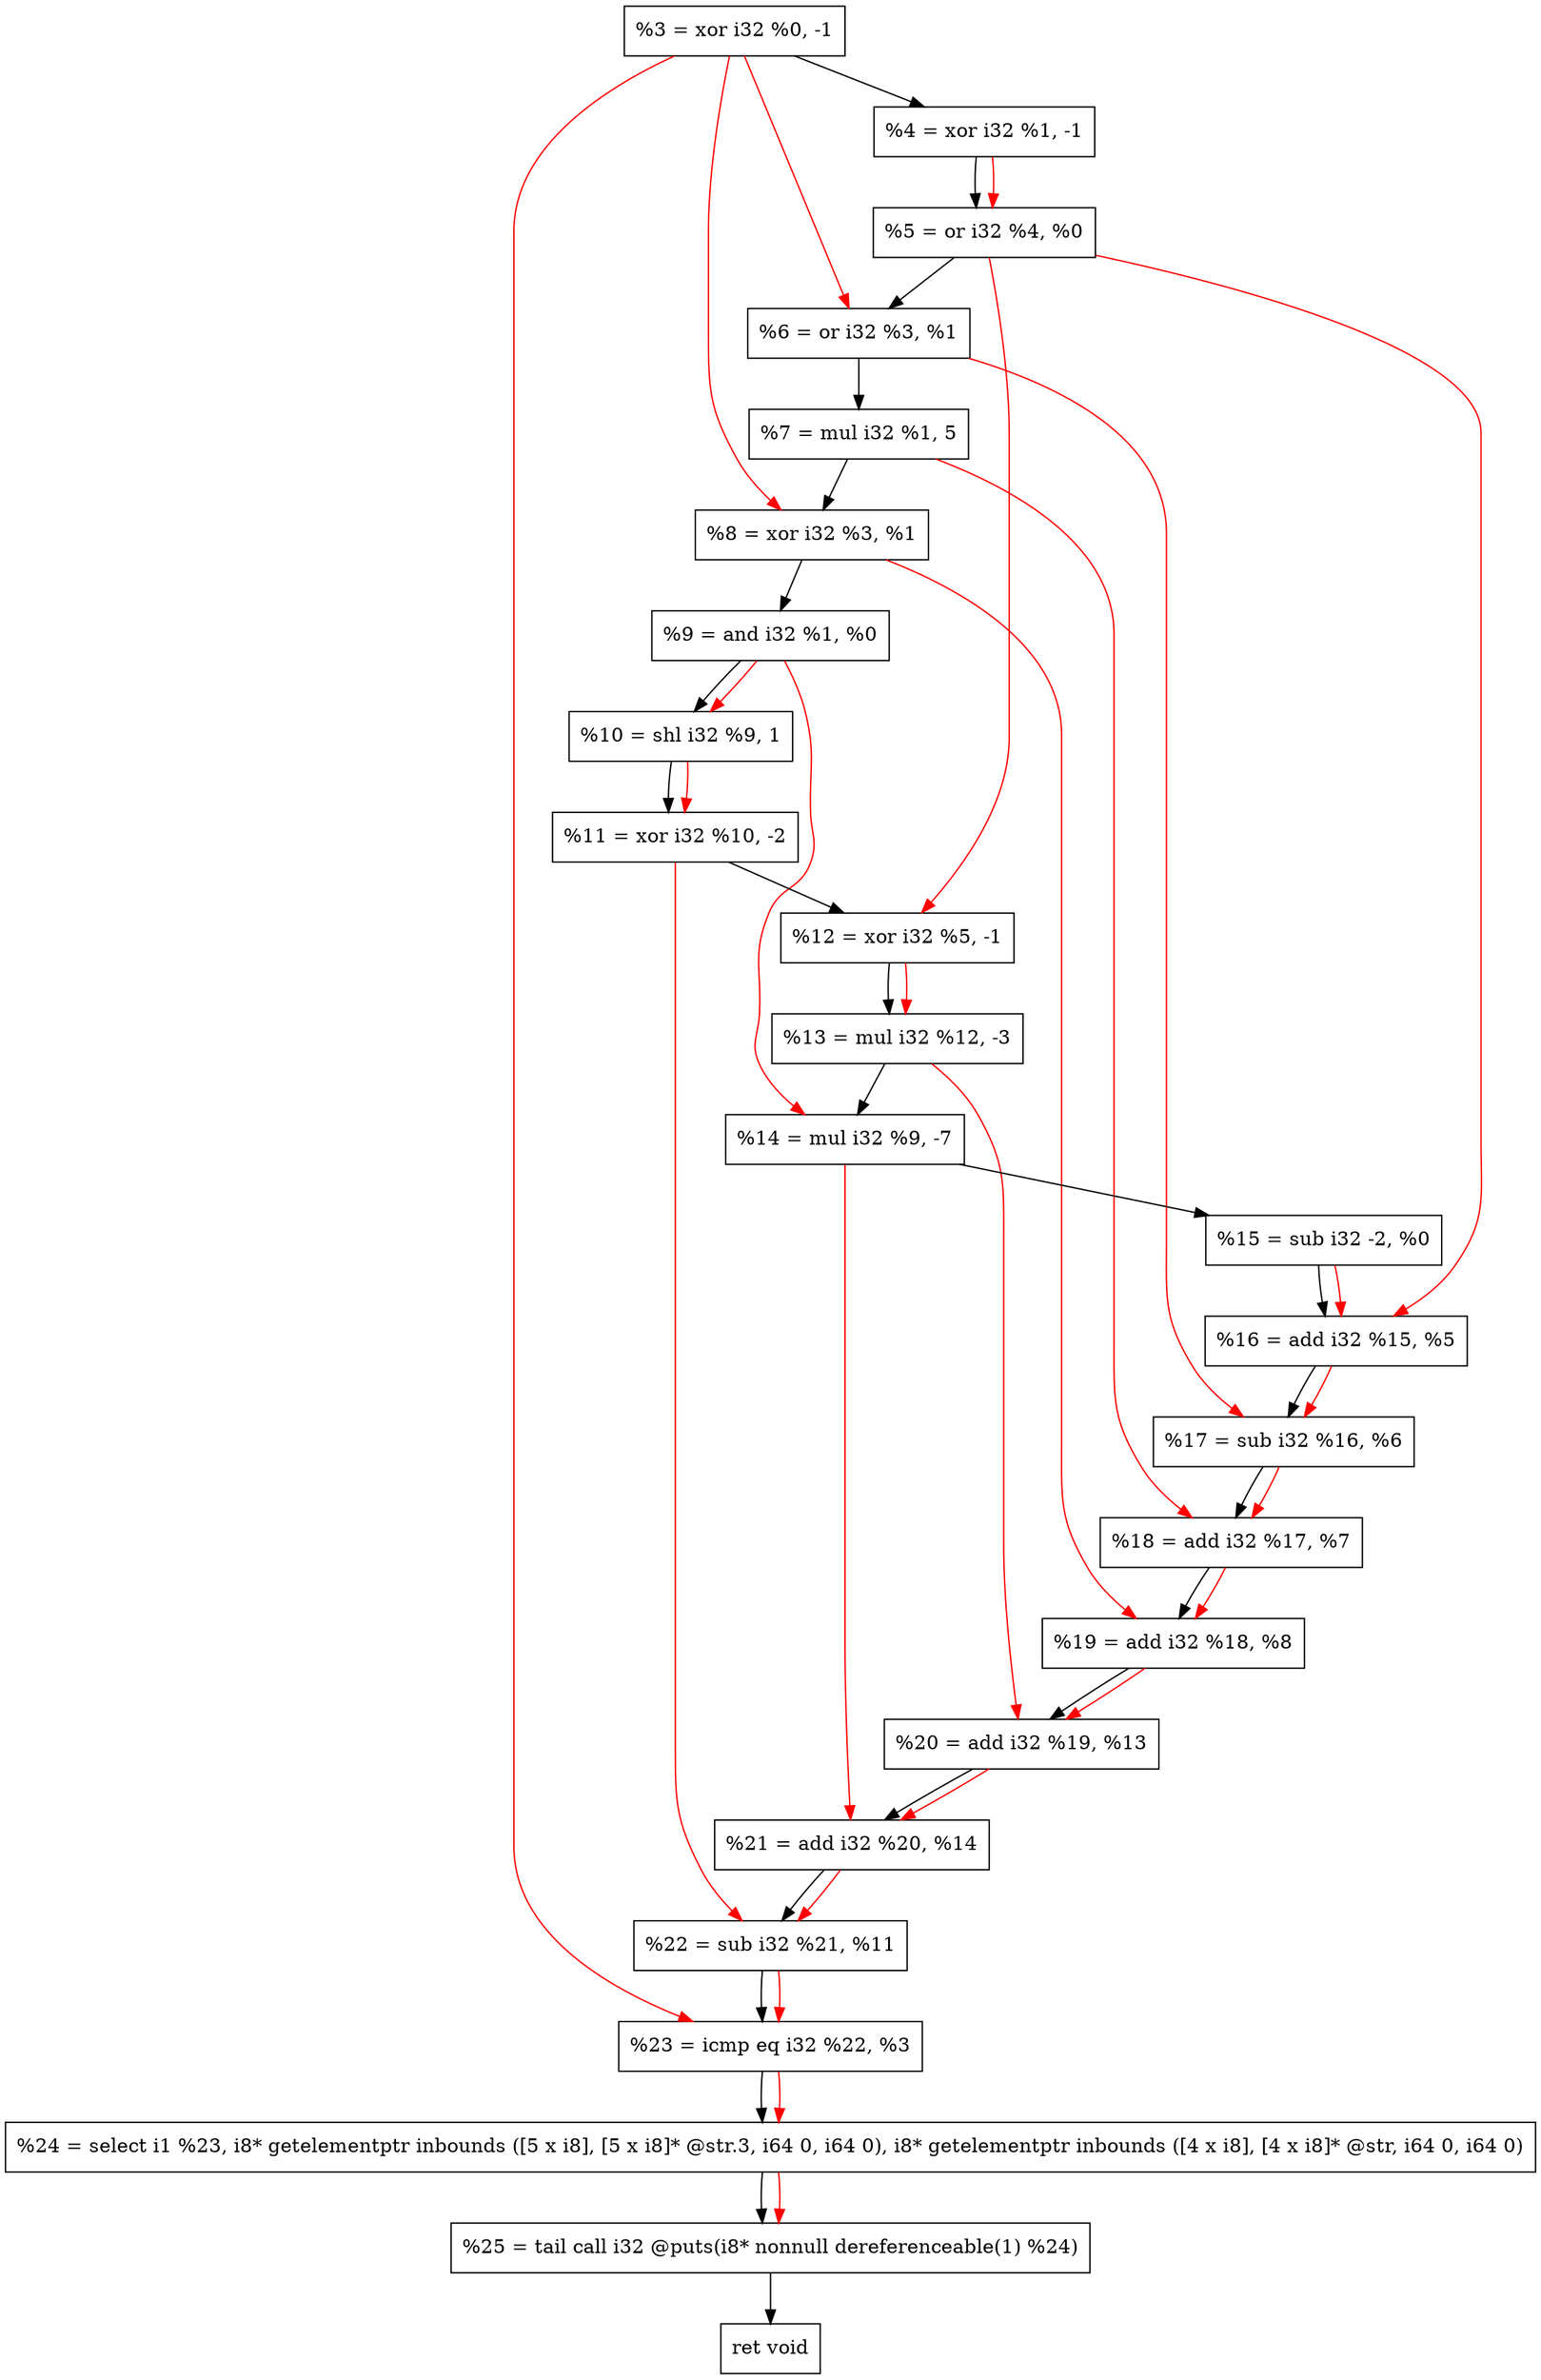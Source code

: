 digraph "DFG for'crackme' function" {
	Node0xbf9af0[shape=record, label="  %3 = xor i32 %0, -1"];
	Node0xbf9b60[shape=record, label="  %4 = xor i32 %1, -1"];
	Node0xbf9c20[shape=record, label="  %5 = or i32 %4, %0"];
	Node0xbf9c90[shape=record, label="  %6 = or i32 %3, %1"];
	Node0xbf9d00[shape=record, label="  %7 = mul i32 %1, 5"];
	Node0xbf9d70[shape=record, label="  %8 = xor i32 %3, %1"];
	Node0xbf9de0[shape=record, label="  %9 = and i32 %1, %0"];
	Node0xbf9e80[shape=record, label="  %10 = shl i32 %9, 1"];
	Node0xbf9f20[shape=record, label="  %11 = xor i32 %10, -2"];
	Node0xbf9f90[shape=record, label="  %12 = xor i32 %5, -1"];
	Node0xbfa030[shape=record, label="  %13 = mul i32 %12, -3"];
	Node0xbfa0d0[shape=record, label="  %14 = mul i32 %9, -7"];
	Node0xbfa140[shape=record, label="  %15 = sub i32 -2, %0"];
	Node0xbfa1b0[shape=record, label="  %16 = add i32 %15, %5"];
	Node0xbfa220[shape=record, label="  %17 = sub i32 %16, %6"];
	Node0xbfa290[shape=record, label="  %18 = add i32 %17, %7"];
	Node0xbfa300[shape=record, label="  %19 = add i32 %18, %8"];
	Node0xbfa370[shape=record, label="  %20 = add i32 %19, %13"];
	Node0xbfa3e0[shape=record, label="  %21 = add i32 %20, %14"];
	Node0xbfa450[shape=record, label="  %22 = sub i32 %21, %11"];
	Node0xbfa4c0[shape=record, label="  %23 = icmp eq i32 %22, %3"];
	Node0xb9a268[shape=record, label="  %24 = select i1 %23, i8* getelementptr inbounds ([5 x i8], [5 x i8]* @str.3, i64 0, i64 0), i8* getelementptr inbounds ([4 x i8], [4 x i8]* @str, i64 0, i64 0)"];
	Node0xbfa960[shape=record, label="  %25 = tail call i32 @puts(i8* nonnull dereferenceable(1) %24)"];
	Node0xbfa9b0[shape=record, label="  ret void"];
	Node0xbf9af0 -> Node0xbf9b60;
	Node0xbf9b60 -> Node0xbf9c20;
	Node0xbf9c20 -> Node0xbf9c90;
	Node0xbf9c90 -> Node0xbf9d00;
	Node0xbf9d00 -> Node0xbf9d70;
	Node0xbf9d70 -> Node0xbf9de0;
	Node0xbf9de0 -> Node0xbf9e80;
	Node0xbf9e80 -> Node0xbf9f20;
	Node0xbf9f20 -> Node0xbf9f90;
	Node0xbf9f90 -> Node0xbfa030;
	Node0xbfa030 -> Node0xbfa0d0;
	Node0xbfa0d0 -> Node0xbfa140;
	Node0xbfa140 -> Node0xbfa1b0;
	Node0xbfa1b0 -> Node0xbfa220;
	Node0xbfa220 -> Node0xbfa290;
	Node0xbfa290 -> Node0xbfa300;
	Node0xbfa300 -> Node0xbfa370;
	Node0xbfa370 -> Node0xbfa3e0;
	Node0xbfa3e0 -> Node0xbfa450;
	Node0xbfa450 -> Node0xbfa4c0;
	Node0xbfa4c0 -> Node0xb9a268;
	Node0xb9a268 -> Node0xbfa960;
	Node0xbfa960 -> Node0xbfa9b0;
edge [color=red]
	Node0xbf9b60 -> Node0xbf9c20;
	Node0xbf9af0 -> Node0xbf9c90;
	Node0xbf9af0 -> Node0xbf9d70;
	Node0xbf9de0 -> Node0xbf9e80;
	Node0xbf9e80 -> Node0xbf9f20;
	Node0xbf9c20 -> Node0xbf9f90;
	Node0xbf9f90 -> Node0xbfa030;
	Node0xbf9de0 -> Node0xbfa0d0;
	Node0xbfa140 -> Node0xbfa1b0;
	Node0xbf9c20 -> Node0xbfa1b0;
	Node0xbfa1b0 -> Node0xbfa220;
	Node0xbf9c90 -> Node0xbfa220;
	Node0xbfa220 -> Node0xbfa290;
	Node0xbf9d00 -> Node0xbfa290;
	Node0xbfa290 -> Node0xbfa300;
	Node0xbf9d70 -> Node0xbfa300;
	Node0xbfa300 -> Node0xbfa370;
	Node0xbfa030 -> Node0xbfa370;
	Node0xbfa370 -> Node0xbfa3e0;
	Node0xbfa0d0 -> Node0xbfa3e0;
	Node0xbfa3e0 -> Node0xbfa450;
	Node0xbf9f20 -> Node0xbfa450;
	Node0xbfa450 -> Node0xbfa4c0;
	Node0xbf9af0 -> Node0xbfa4c0;
	Node0xbfa4c0 -> Node0xb9a268;
	Node0xb9a268 -> Node0xbfa960;
}

